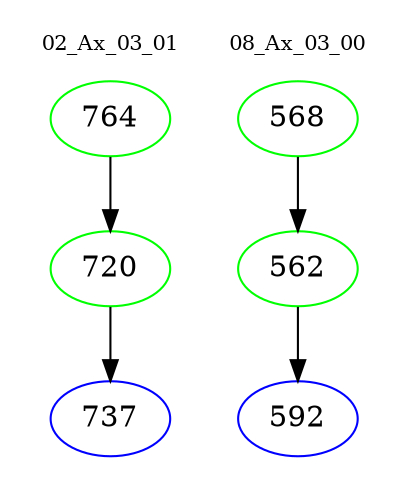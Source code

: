 digraph{
subgraph cluster_0 {
color = white
label = "02_Ax_03_01";
fontsize=10;
T0_764 [label="764", color="green"]
T0_764 -> T0_720 [color="black"]
T0_720 [label="720", color="green"]
T0_720 -> T0_737 [color="black"]
T0_737 [label="737", color="blue"]
}
subgraph cluster_1 {
color = white
label = "08_Ax_03_00";
fontsize=10;
T1_568 [label="568", color="green"]
T1_568 -> T1_562 [color="black"]
T1_562 [label="562", color="green"]
T1_562 -> T1_592 [color="black"]
T1_592 [label="592", color="blue"]
}
}
